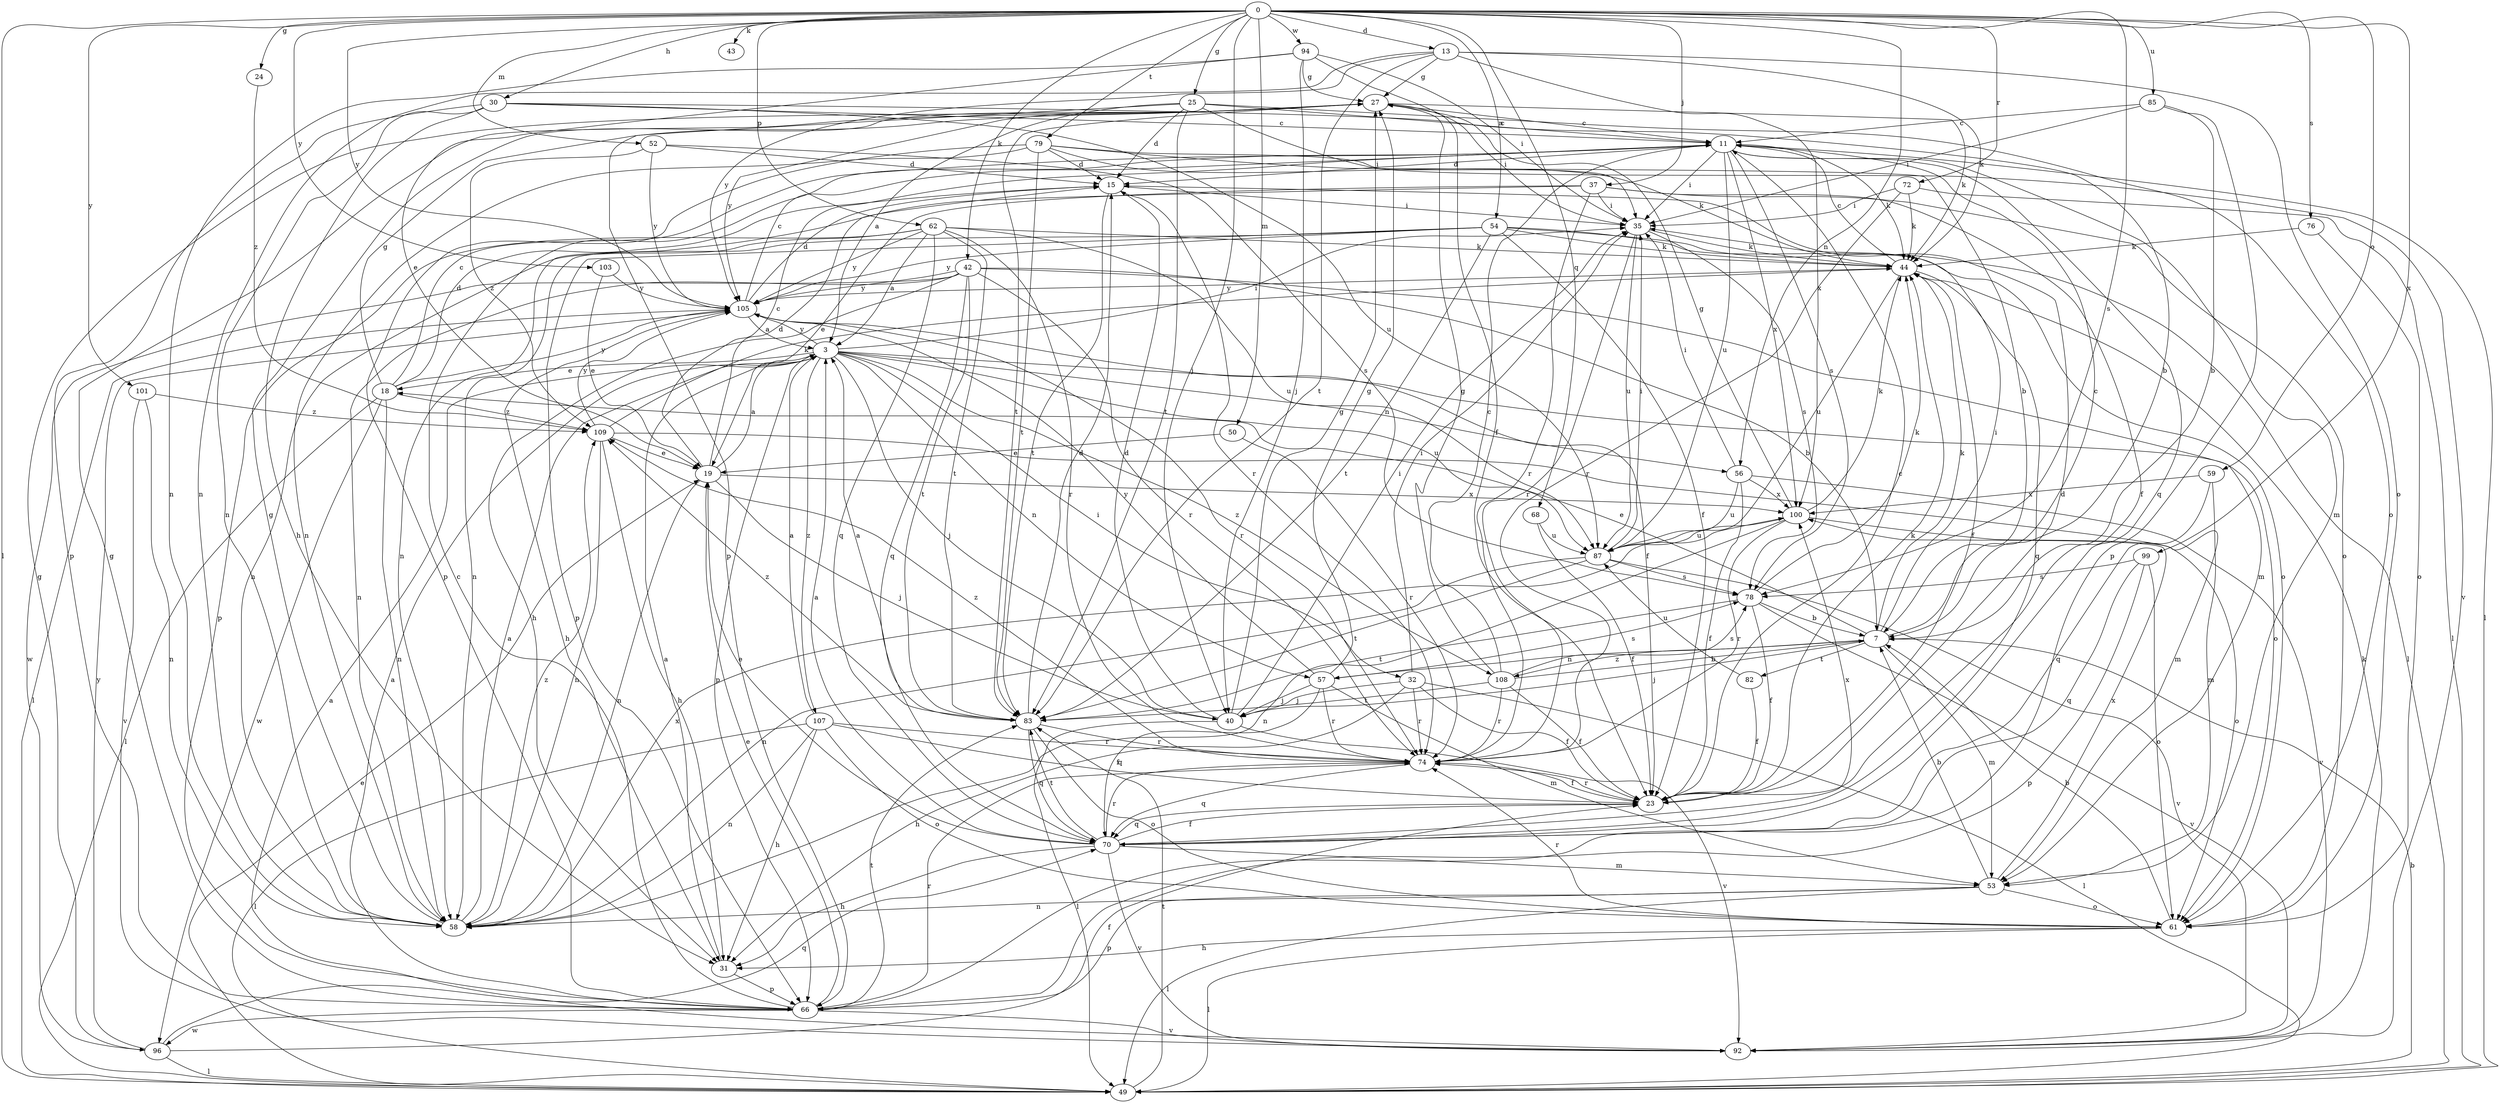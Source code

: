 strict digraph  {
0;
3;
7;
11;
13;
15;
18;
19;
23;
24;
25;
27;
30;
31;
32;
35;
37;
40;
42;
43;
44;
49;
50;
52;
53;
54;
56;
57;
58;
59;
61;
62;
66;
68;
70;
72;
74;
76;
78;
79;
82;
83;
85;
87;
92;
94;
96;
99;
100;
101;
103;
105;
107;
108;
109;
0 -> 13  [label=d];
0 -> 24  [label=g];
0 -> 25  [label=g];
0 -> 30  [label=h];
0 -> 37  [label=j];
0 -> 40  [label=j];
0 -> 42  [label=k];
0 -> 43  [label=k];
0 -> 49  [label=l];
0 -> 50  [label=m];
0 -> 52  [label=m];
0 -> 54  [label=n];
0 -> 56  [label=n];
0 -> 59  [label=o];
0 -> 62  [label=p];
0 -> 68  [label=q];
0 -> 72  [label=r];
0 -> 76  [label=s];
0 -> 78  [label=s];
0 -> 79  [label=t];
0 -> 85  [label=u];
0 -> 94  [label=w];
0 -> 99  [label=x];
0 -> 101  [label=y];
0 -> 103  [label=y];
0 -> 105  [label=y];
3 -> 18  [label=e];
3 -> 32  [label=i];
3 -> 35  [label=i];
3 -> 40  [label=j];
3 -> 56  [label=n];
3 -> 57  [label=n];
3 -> 61  [label=o];
3 -> 66  [label=p];
3 -> 87  [label=u];
3 -> 105  [label=y];
3 -> 107  [label=z];
3 -> 108  [label=z];
7 -> 11  [label=c];
7 -> 18  [label=e];
7 -> 35  [label=i];
7 -> 40  [label=j];
7 -> 44  [label=k];
7 -> 53  [label=m];
7 -> 57  [label=n];
7 -> 82  [label=t];
7 -> 108  [label=z];
11 -> 15  [label=d];
11 -> 35  [label=i];
11 -> 44  [label=k];
11 -> 49  [label=l];
11 -> 53  [label=m];
11 -> 70  [label=q];
11 -> 78  [label=s];
11 -> 87  [label=u];
11 -> 100  [label=x];
13 -> 27  [label=g];
13 -> 44  [label=k];
13 -> 58  [label=n];
13 -> 61  [label=o];
13 -> 83  [label=t];
13 -> 100  [label=x];
13 -> 105  [label=y];
15 -> 35  [label=i];
15 -> 74  [label=r];
15 -> 83  [label=t];
18 -> 11  [label=c];
18 -> 15  [label=d];
18 -> 27  [label=g];
18 -> 49  [label=l];
18 -> 58  [label=n];
18 -> 96  [label=w];
18 -> 105  [label=y];
18 -> 109  [label=z];
19 -> 3  [label=a];
19 -> 11  [label=c];
19 -> 15  [label=d];
19 -> 40  [label=j];
19 -> 58  [label=n];
19 -> 100  [label=x];
23 -> 11  [label=c];
23 -> 15  [label=d];
23 -> 44  [label=k];
23 -> 70  [label=q];
23 -> 74  [label=r];
24 -> 109  [label=z];
25 -> 3  [label=a];
25 -> 11  [label=c];
25 -> 15  [label=d];
25 -> 35  [label=i];
25 -> 61  [label=o];
25 -> 66  [label=p];
25 -> 83  [label=t];
27 -> 11  [label=c];
27 -> 35  [label=i];
27 -> 44  [label=k];
27 -> 83  [label=t];
27 -> 105  [label=y];
30 -> 7  [label=b];
30 -> 11  [label=c];
30 -> 31  [label=h];
30 -> 58  [label=n];
30 -> 66  [label=p];
30 -> 87  [label=u];
31 -> 3  [label=a];
31 -> 66  [label=p];
32 -> 23  [label=f];
32 -> 31  [label=h];
32 -> 35  [label=i];
32 -> 40  [label=j];
32 -> 49  [label=l];
32 -> 74  [label=r];
35 -> 44  [label=k];
35 -> 74  [label=r];
35 -> 78  [label=s];
35 -> 87  [label=u];
37 -> 19  [label=e];
37 -> 23  [label=f];
37 -> 35  [label=i];
37 -> 58  [label=n];
37 -> 61  [label=o];
37 -> 74  [label=r];
40 -> 15  [label=d];
40 -> 27  [label=g];
40 -> 35  [label=i];
40 -> 49  [label=l];
40 -> 92  [label=v];
42 -> 7  [label=b];
42 -> 31  [label=h];
42 -> 53  [label=m];
42 -> 58  [label=n];
42 -> 70  [label=q];
42 -> 74  [label=r];
42 -> 83  [label=t];
42 -> 96  [label=w];
42 -> 105  [label=y];
44 -> 11  [label=c];
44 -> 23  [label=f];
44 -> 70  [label=q];
44 -> 87  [label=u];
44 -> 105  [label=y];
49 -> 7  [label=b];
49 -> 19  [label=e];
49 -> 83  [label=t];
50 -> 19  [label=e];
50 -> 74  [label=r];
52 -> 15  [label=d];
52 -> 78  [label=s];
52 -> 105  [label=y];
52 -> 109  [label=z];
53 -> 7  [label=b];
53 -> 49  [label=l];
53 -> 58  [label=n];
53 -> 61  [label=o];
53 -> 66  [label=p];
53 -> 100  [label=x];
54 -> 23  [label=f];
54 -> 44  [label=k];
54 -> 49  [label=l];
54 -> 58  [label=n];
54 -> 61  [label=o];
54 -> 66  [label=p];
54 -> 83  [label=t];
54 -> 105  [label=y];
56 -> 23  [label=f];
56 -> 35  [label=i];
56 -> 87  [label=u];
56 -> 92  [label=v];
56 -> 100  [label=x];
57 -> 27  [label=g];
57 -> 40  [label=j];
57 -> 53  [label=m];
57 -> 70  [label=q];
57 -> 74  [label=r];
57 -> 78  [label=s];
57 -> 105  [label=y];
58 -> 3  [label=a];
58 -> 27  [label=g];
58 -> 100  [label=x];
58 -> 109  [label=z];
59 -> 53  [label=m];
59 -> 70  [label=q];
59 -> 100  [label=x];
61 -> 7  [label=b];
61 -> 31  [label=h];
61 -> 49  [label=l];
61 -> 74  [label=r];
62 -> 3  [label=a];
62 -> 44  [label=k];
62 -> 58  [label=n];
62 -> 66  [label=p];
62 -> 70  [label=q];
62 -> 74  [label=r];
62 -> 83  [label=t];
62 -> 87  [label=u];
62 -> 105  [label=y];
66 -> 3  [label=a];
66 -> 11  [label=c];
66 -> 19  [label=e];
66 -> 27  [label=g];
66 -> 74  [label=r];
66 -> 83  [label=t];
66 -> 92  [label=v];
66 -> 96  [label=w];
68 -> 23  [label=f];
68 -> 87  [label=u];
70 -> 3  [label=a];
70 -> 19  [label=e];
70 -> 23  [label=f];
70 -> 31  [label=h];
70 -> 53  [label=m];
70 -> 74  [label=r];
70 -> 83  [label=t];
70 -> 92  [label=v];
70 -> 100  [label=x];
72 -> 35  [label=i];
72 -> 44  [label=k];
72 -> 49  [label=l];
72 -> 74  [label=r];
74 -> 23  [label=f];
74 -> 70  [label=q];
74 -> 109  [label=z];
76 -> 44  [label=k];
76 -> 61  [label=o];
78 -> 7  [label=b];
78 -> 23  [label=f];
78 -> 44  [label=k];
78 -> 83  [label=t];
78 -> 92  [label=v];
79 -> 7  [label=b];
79 -> 15  [label=d];
79 -> 44  [label=k];
79 -> 58  [label=n];
79 -> 66  [label=p];
79 -> 83  [label=t];
79 -> 92  [label=v];
82 -> 23  [label=f];
82 -> 87  [label=u];
83 -> 3  [label=a];
83 -> 15  [label=d];
83 -> 61  [label=o];
83 -> 70  [label=q];
83 -> 74  [label=r];
83 -> 109  [label=z];
85 -> 7  [label=b];
85 -> 11  [label=c];
85 -> 35  [label=i];
85 -> 66  [label=p];
87 -> 35  [label=i];
87 -> 58  [label=n];
87 -> 78  [label=s];
87 -> 83  [label=t];
87 -> 92  [label=v];
92 -> 3  [label=a];
92 -> 44  [label=k];
94 -> 19  [label=e];
94 -> 23  [label=f];
94 -> 27  [label=g];
94 -> 35  [label=i];
94 -> 40  [label=j];
94 -> 58  [label=n];
96 -> 23  [label=f];
96 -> 27  [label=g];
96 -> 49  [label=l];
96 -> 70  [label=q];
96 -> 105  [label=y];
99 -> 61  [label=o];
99 -> 66  [label=p];
99 -> 70  [label=q];
99 -> 78  [label=s];
100 -> 27  [label=g];
100 -> 44  [label=k];
100 -> 58  [label=n];
100 -> 61  [label=o];
100 -> 74  [label=r];
100 -> 87  [label=u];
101 -> 58  [label=n];
101 -> 92  [label=v];
101 -> 109  [label=z];
103 -> 19  [label=e];
103 -> 105  [label=y];
105 -> 3  [label=a];
105 -> 11  [label=c];
105 -> 15  [label=d];
105 -> 23  [label=f];
105 -> 31  [label=h];
105 -> 49  [label=l];
105 -> 74  [label=r];
107 -> 3  [label=a];
107 -> 23  [label=f];
107 -> 31  [label=h];
107 -> 49  [label=l];
107 -> 58  [label=n];
107 -> 61  [label=o];
107 -> 74  [label=r];
108 -> 7  [label=b];
108 -> 11  [label=c];
108 -> 23  [label=f];
108 -> 27  [label=g];
108 -> 74  [label=r];
108 -> 78  [label=s];
108 -> 83  [label=t];
109 -> 19  [label=e];
109 -> 31  [label=h];
109 -> 44  [label=k];
109 -> 53  [label=m];
109 -> 58  [label=n];
109 -> 105  [label=y];
}
